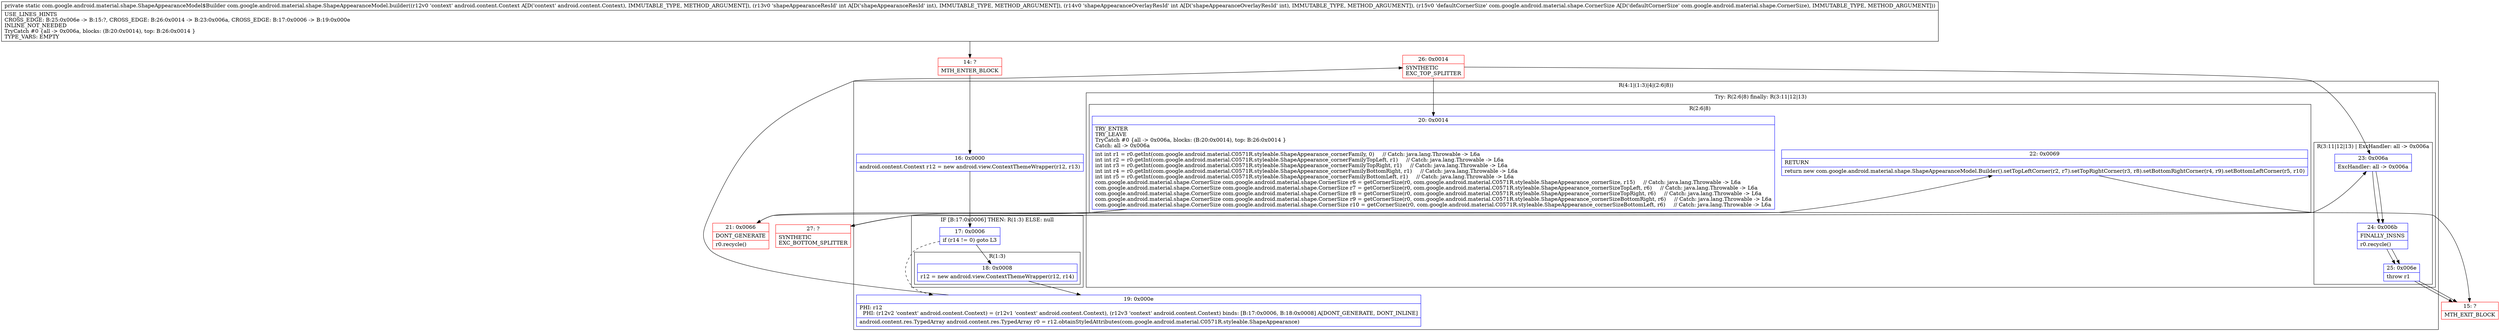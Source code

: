 digraph "CFG forcom.google.android.material.shape.ShapeAppearanceModel.builder(Landroid\/content\/Context;IILcom\/google\/android\/material\/shape\/CornerSize;)Lcom\/google\/android\/material\/shape\/ShapeAppearanceModel$Builder;" {
subgraph cluster_Region_1215440366 {
label = "R(4:1|(1:3)|4|(2:6|8))";
node [shape=record,color=blue];
Node_16 [shape=record,label="{16\:\ 0x0000|android.content.Context r12 = new android.view.ContextThemeWrapper(r12, r13)\l}"];
subgraph cluster_IfRegion_606997274 {
label = "IF [B:17:0x0006] THEN: R(1:3) ELSE: null";
node [shape=record,color=blue];
Node_17 [shape=record,label="{17\:\ 0x0006|if (r14 != 0) goto L3\l}"];
subgraph cluster_Region_188346690 {
label = "R(1:3)";
node [shape=record,color=blue];
Node_18 [shape=record,label="{18\:\ 0x0008|r12 = new android.view.ContextThemeWrapper(r12, r14)\l}"];
}
}
Node_19 [shape=record,label="{19\:\ 0x000e|PHI: r12 \l  PHI: (r12v2 'context' android.content.Context) = (r12v1 'context' android.content.Context), (r12v3 'context' android.content.Context) binds: [B:17:0x0006, B:18:0x0008] A[DONT_GENERATE, DONT_INLINE]\l|android.content.res.TypedArray android.content.res.TypedArray r0 = r12.obtainStyledAttributes(com.google.android.material.C0571R.styleable.ShapeAppearance)\l}"];
subgraph cluster_TryCatchRegion_1420197109 {
label = "Try: R(2:6|8) finally: R(3:11|12|13)";
node [shape=record,color=blue];
subgraph cluster_Region_1274842320 {
label = "R(2:6|8)";
node [shape=record,color=blue];
Node_20 [shape=record,label="{20\:\ 0x0014|TRY_ENTER\lTRY_LEAVE\lTryCatch #0 \{all \-\> 0x006a, blocks: (B:20:0x0014), top: B:26:0x0014 \}\lCatch: all \-\> 0x006a\l|int int r1 = r0.getInt(com.google.android.material.C0571R.styleable.ShapeAppearance_cornerFamily, 0)     \/\/ Catch: java.lang.Throwable \-\> L6a\lint int r2 = r0.getInt(com.google.android.material.C0571R.styleable.ShapeAppearance_cornerFamilyTopLeft, r1)     \/\/ Catch: java.lang.Throwable \-\> L6a\lint int r3 = r0.getInt(com.google.android.material.C0571R.styleable.ShapeAppearance_cornerFamilyTopRight, r1)     \/\/ Catch: java.lang.Throwable \-\> L6a\lint int r4 = r0.getInt(com.google.android.material.C0571R.styleable.ShapeAppearance_cornerFamilyBottomRight, r1)     \/\/ Catch: java.lang.Throwable \-\> L6a\lint int r5 = r0.getInt(com.google.android.material.C0571R.styleable.ShapeAppearance_cornerFamilyBottomLeft, r1)     \/\/ Catch: java.lang.Throwable \-\> L6a\lcom.google.android.material.shape.CornerSize com.google.android.material.shape.CornerSize r6 = getCornerSize(r0, com.google.android.material.C0571R.styleable.ShapeAppearance_cornerSize, r15)     \/\/ Catch: java.lang.Throwable \-\> L6a\lcom.google.android.material.shape.CornerSize com.google.android.material.shape.CornerSize r7 = getCornerSize(r0, com.google.android.material.C0571R.styleable.ShapeAppearance_cornerSizeTopLeft, r6)     \/\/ Catch: java.lang.Throwable \-\> L6a\lcom.google.android.material.shape.CornerSize com.google.android.material.shape.CornerSize r8 = getCornerSize(r0, com.google.android.material.C0571R.styleable.ShapeAppearance_cornerSizeTopRight, r6)     \/\/ Catch: java.lang.Throwable \-\> L6a\lcom.google.android.material.shape.CornerSize com.google.android.material.shape.CornerSize r9 = getCornerSize(r0, com.google.android.material.C0571R.styleable.ShapeAppearance_cornerSizeBottomRight, r6)     \/\/ Catch: java.lang.Throwable \-\> L6a\lcom.google.android.material.shape.CornerSize com.google.android.material.shape.CornerSize r10 = getCornerSize(r0, com.google.android.material.C0571R.styleable.ShapeAppearance_cornerSizeBottomLeft, r6)     \/\/ Catch: java.lang.Throwable \-\> L6a\l}"];
Node_22 [shape=record,label="{22\:\ 0x0069|RETURN\l|return new com.google.android.material.shape.ShapeAppearanceModel.Builder().setTopLeftCorner(r2, r7).setTopRightCorner(r3, r8).setBottomRightCorner(r4, r9).setBottomLeftCorner(r5, r10)\l}"];
}
subgraph cluster_Region_614534033 {
label = "R(3:11|12|13) | ExcHandler: all \-\> 0x006a\l";
node [shape=record,color=blue];
Node_23 [shape=record,label="{23\:\ 0x006a|ExcHandler: all \-\> 0x006a\l}"];
Node_24 [shape=record,label="{24\:\ 0x006b|FINALLY_INSNS\l|r0.recycle()\l}"];
Node_25 [shape=record,label="{25\:\ 0x006e|throw r1\l}"];
}
}
}
subgraph cluster_Region_614534033 {
label = "R(3:11|12|13) | ExcHandler: all \-\> 0x006a\l";
node [shape=record,color=blue];
Node_23 [shape=record,label="{23\:\ 0x006a|ExcHandler: all \-\> 0x006a\l}"];
Node_24 [shape=record,label="{24\:\ 0x006b|FINALLY_INSNS\l|r0.recycle()\l}"];
Node_25 [shape=record,label="{25\:\ 0x006e|throw r1\l}"];
}
Node_14 [shape=record,color=red,label="{14\:\ ?|MTH_ENTER_BLOCK\l}"];
Node_26 [shape=record,color=red,label="{26\:\ 0x0014|SYNTHETIC\lEXC_TOP_SPLITTER\l}"];
Node_21 [shape=record,color=red,label="{21\:\ 0x0066|DONT_GENERATE\l|r0.recycle()\l}"];
Node_15 [shape=record,color=red,label="{15\:\ ?|MTH_EXIT_BLOCK\l}"];
Node_27 [shape=record,color=red,label="{27\:\ ?|SYNTHETIC\lEXC_BOTTOM_SPLITTER\l}"];
MethodNode[shape=record,label="{private static com.google.android.material.shape.ShapeAppearanceModel$Builder com.google.android.material.shape.ShapeAppearanceModel.builder((r12v0 'context' android.content.Context A[D('context' android.content.Context), IMMUTABLE_TYPE, METHOD_ARGUMENT]), (r13v0 'shapeAppearanceResId' int A[D('shapeAppearanceResId' int), IMMUTABLE_TYPE, METHOD_ARGUMENT]), (r14v0 'shapeAppearanceOverlayResId' int A[D('shapeAppearanceOverlayResId' int), IMMUTABLE_TYPE, METHOD_ARGUMENT]), (r15v0 'defaultCornerSize' com.google.android.material.shape.CornerSize A[D('defaultCornerSize' com.google.android.material.shape.CornerSize), IMMUTABLE_TYPE, METHOD_ARGUMENT]))  | USE_LINES_HINTS\lCROSS_EDGE: B:25:0x006e \-\> B:15:?, CROSS_EDGE: B:26:0x0014 \-\> B:23:0x006a, CROSS_EDGE: B:17:0x0006 \-\> B:19:0x000e\lINLINE_NOT_NEEDED\lTryCatch #0 \{all \-\> 0x006a, blocks: (B:20:0x0014), top: B:26:0x0014 \}\lTYPE_VARS: EMPTY\l}"];
MethodNode -> Node_14;Node_16 -> Node_17;
Node_17 -> Node_18;
Node_17 -> Node_19[style=dashed];
Node_18 -> Node_19;
Node_19 -> Node_26;
Node_20 -> Node_21;
Node_20 -> Node_27;
Node_22 -> Node_15;
Node_23 -> Node_24;
Node_24 -> Node_25;
Node_25 -> Node_15;
Node_23 -> Node_24;
Node_24 -> Node_25;
Node_25 -> Node_15;
Node_14 -> Node_16;
Node_26 -> Node_20;
Node_26 -> Node_23;
Node_21 -> Node_22;
Node_27 -> Node_23;
}

